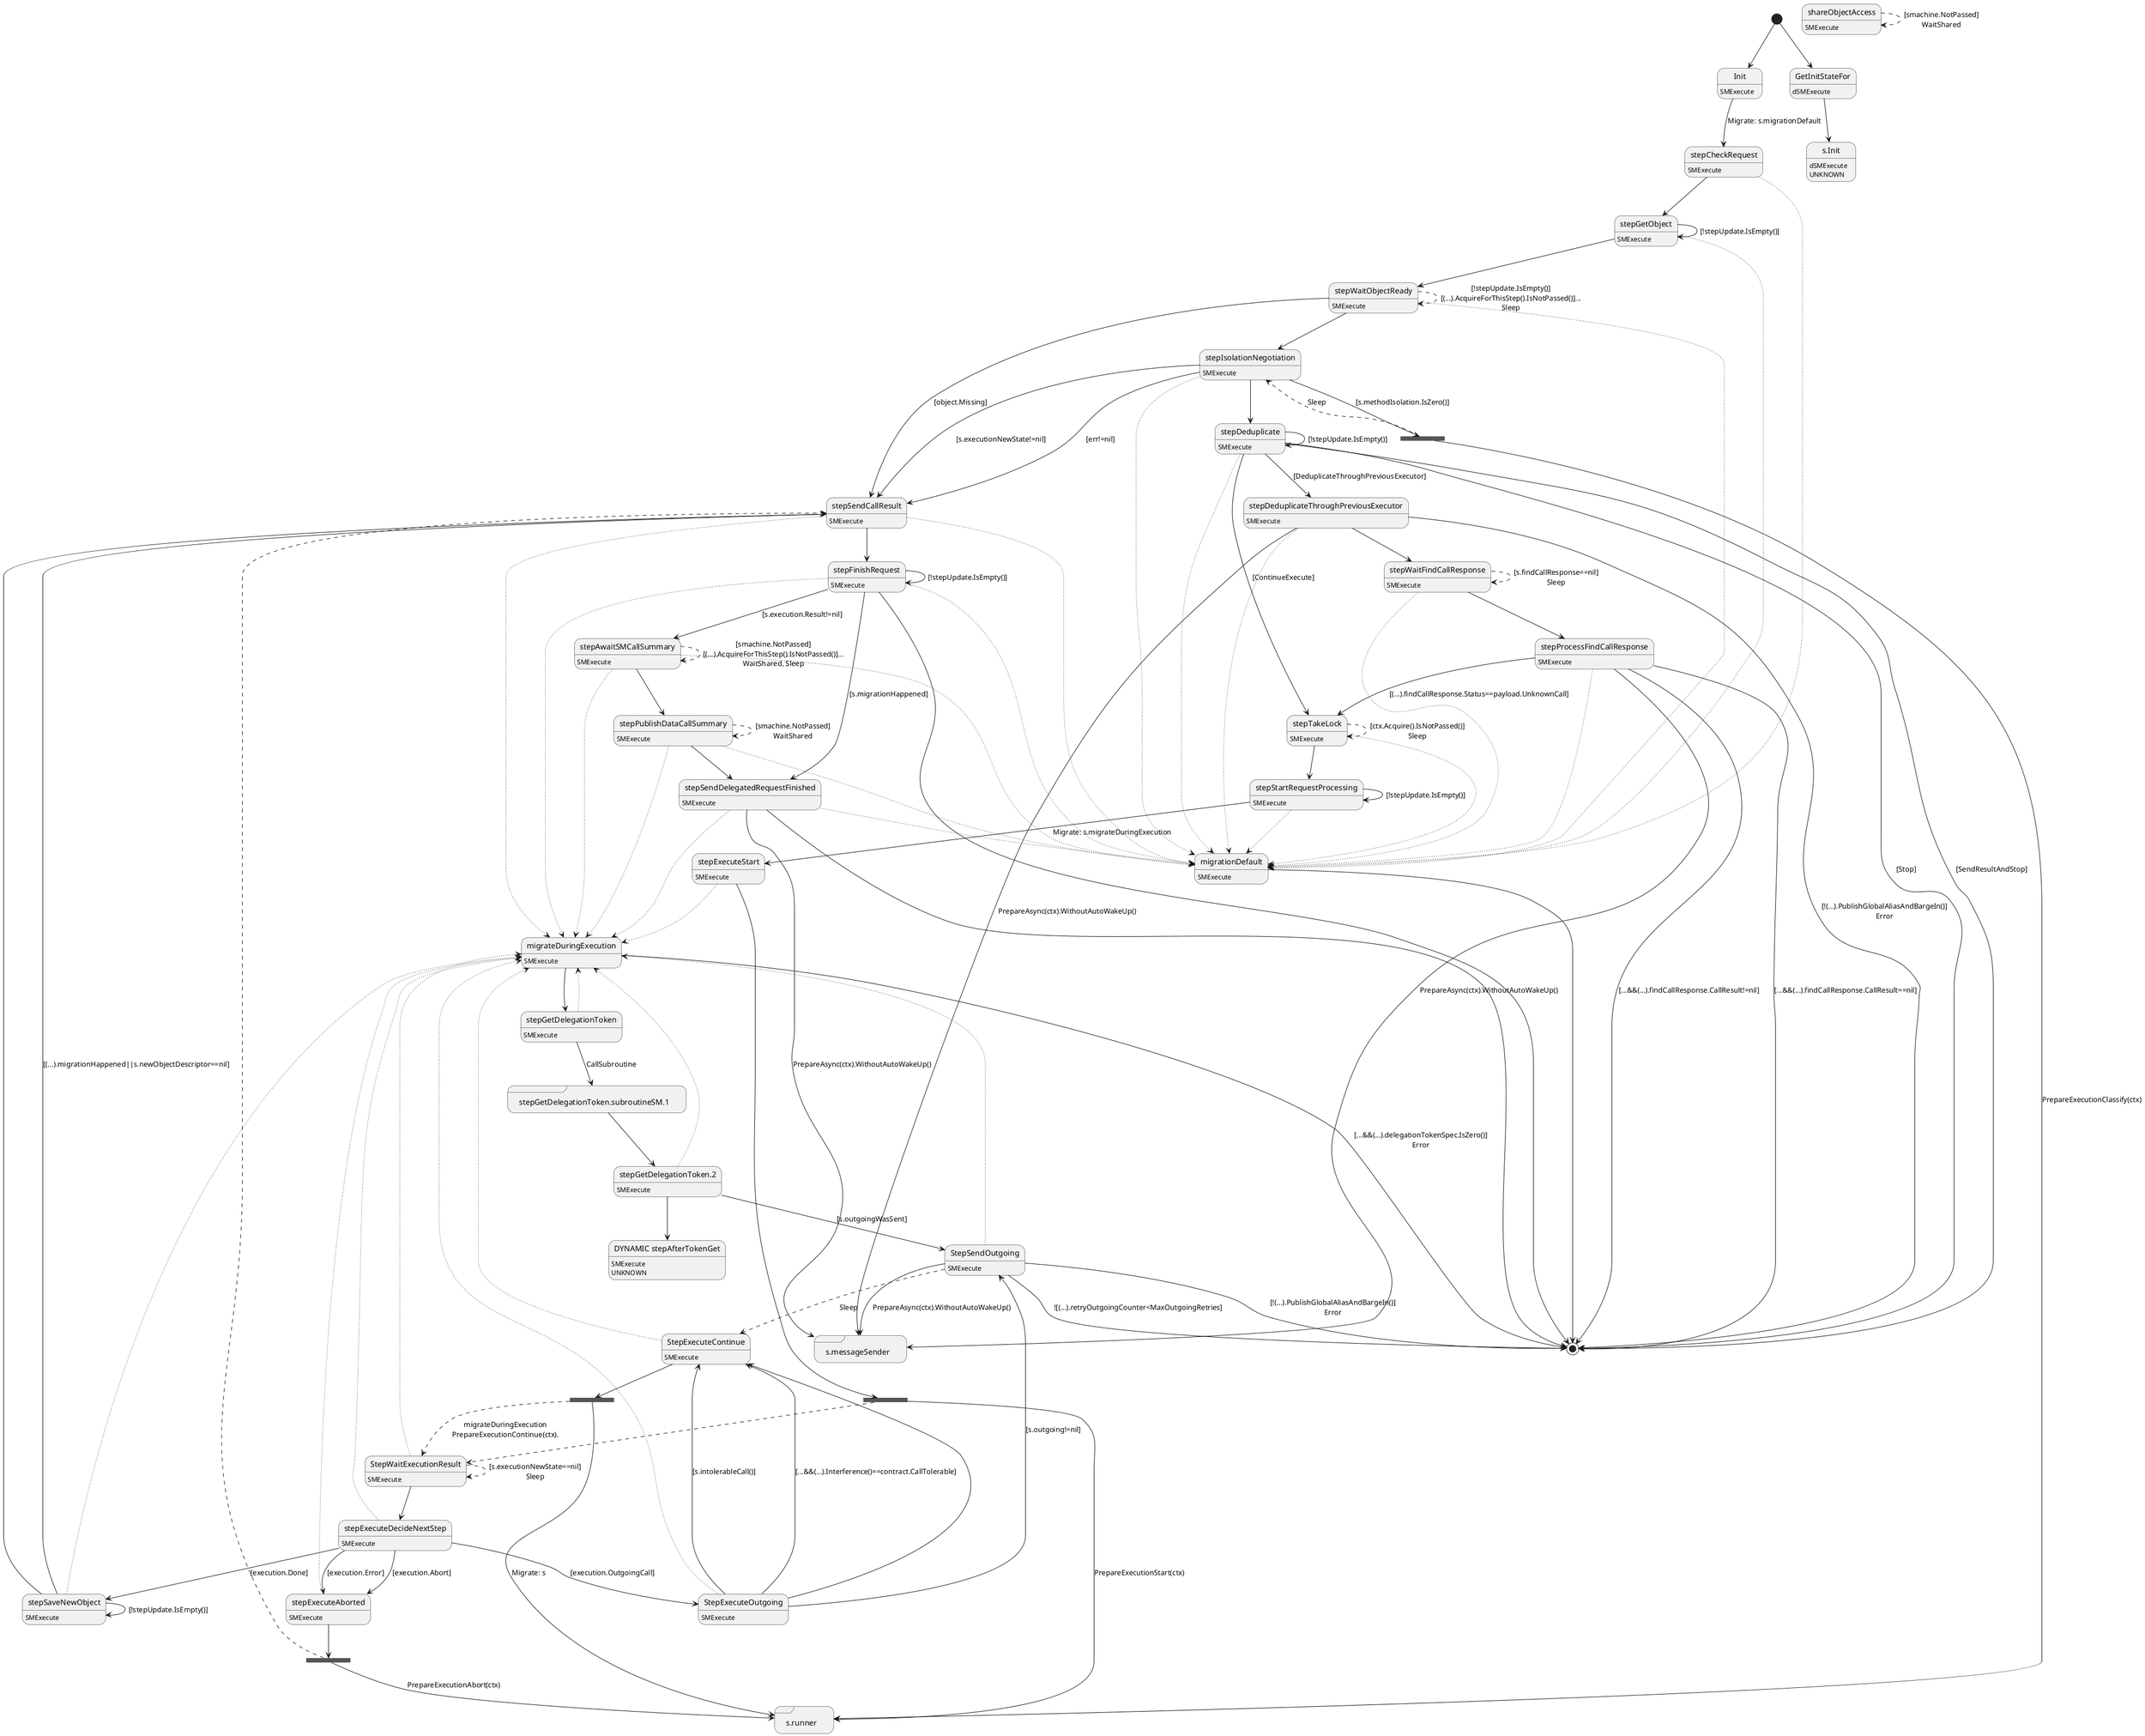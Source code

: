 @startuml
state "Init" as T01_S002
T01_S002 : SMExecute
[*] --> T01_S002
T01_S002 --> T01_S003 : Migrate: s.migrationDefault
state "StepExecuteContinue" as T01_S025
T01_S025 : SMExecute
T01_S025 --[dotted]> T01_S015
state T01_U001 <<fork>>
T01_S025 --> T01_U001
T01_U001 --> T01_S007 : Migrate: s
T01_U001 --[dashed]> T01_S020 : migrateDuringExecution\nPrepareExecutionContinue(ctx).
state "StepExecuteOutgoing" as T01_S022
T01_S022 : SMExecute
T01_S022 --[dotted]> T01_S015
T01_S022 --> T01_S025 : [s.intolerableCall()]
T01_S022 --> T01_S025 : [...&&(...).Interference()==contract.CallTolerable]
T01_S022 --> T01_S024 : [s.outgoing!=nil]
T01_S022 --> T01_S025
state "StepSendOutgoing" as T01_S024
T01_S024 : SMExecute
T01_S024 --[dotted]> T01_S015
T01_S024 --> [*] : [!(...).PublishGlobalAliasAndBargeIn()]\nError
T01_S024 --> [*] : ![(...).retryOutgoingCounter<MaxOutgoingRetries]
T01_S024 --> T01_S010 : PrepareAsync(ctx).WithoutAutoWakeUp()
T01_S024 --[dashed]> T01_S025 : Sleep
state "StepWaitExecutionResult" as T01_S020
T01_S020 : SMExecute
T01_S020 --[dotted]> T01_S015
T01_S020 --[dashed]> T01_S020 : [s.executionNewState==nil]\nSleep
T01_S020 --> T01_S021
state "migrateDuringExecution" as T01_S015
T01_S015 : SMExecute
T01_S015 --> [*] : [...&&(...).delegationTokenSpec.IsZero()]\nError
T01_S015 --> T01_S016
state "migrationDefault" as T01_S001
T01_S001 : SMExecute
T01_S001 --> [*]
state "s.messageSender" as T01_S010 <<sdlreceive>>
T01_S010 : DUPLICATE
state "s.runner" as T01_S007 <<sdlreceive>>
T01_S007 : DUPLICATE
state "shareObjectAccess" as T01_S032
T01_S032 : SMExecute
T01_S032 --[dashed]> T01_S032 : [smachine.NotPassed]\nWaitShared
state "stepAwaitSMCallSummary" as T01_S027
T01_S027 : SMExecute
T01_S027 --[dotted]> T01_S015
T01_S027 --[dotted]> T01_S001
T01_S027 --[dashed]> T01_S027 : [smachine.NotPassed]\n[(...).AcquireForThisStep().IsNotPassed()]...\nWaitShared, Sleep
T01_S027 --> T01_S028
state "stepCheckRequest" as T01_S003
T01_S003 : SMExecute
T01_S003 --[dotted]> T01_S001
T01_S003 --> T01_S004
state "stepDeduplicate" as T01_S008
T01_S008 : SMExecute
T01_S008 --[dotted]> T01_S001
T01_S008 --> T01_S008 : [!stepUpdate.IsEmpty()]
T01_S008 --> [*] : [Stop]
T01_S008 --> [*] : [SendResultAndStop]
T01_S008 --> T01_S009 : [DeduplicateThroughPreviousExecutor]
T01_S008 --> T01_S013 : [ContinueExecute]
state "stepDeduplicateThroughPreviousExecutor" as T01_S009
T01_S009 : SMExecute
T01_S009 --[dotted]> T01_S001
T01_S009 --> [*] : [!(...).PublishGlobalAliasAndBargeIn()]\nError
T01_S009 --> T01_S010 : PrepareAsync(ctx).WithoutAutoWakeUp()
T01_S009 --> T01_S011
state "stepExecuteAborted" as T01_S023
T01_S023 : SMExecute
T01_S023 --[dotted]> T01_S015
state T01_U002 <<fork>>
T01_S023 --> T01_U002
T01_U002 --> T01_S007 : PrepareExecutionAbort(ctx)
T01_U002 --[dashed]> T01_S030
state "stepExecuteDecideNextStep" as T01_S021
T01_S021 : SMExecute
T01_S021 --[dotted]> T01_S015
T01_S021 --> T01_S026 : [execution.Done]
T01_S021 --> T01_S023 : [execution.Error]
T01_S021 --> T01_S023 : [execution.Abort]
T01_S021 --> T01_S022 : [execution.OutgoingCall]
state "stepExecuteStart" as T01_S019
T01_S019 : SMExecute
T01_S019 --[dotted]> T01_S015
state T01_U003 <<fork>>
T01_S019 --> T01_U003
T01_U003 --> T01_S007 : PrepareExecutionStart(ctx)
T01_U003 --[dashed]> T01_S020
state "stepFinishRequest" as T01_S031
T01_S031 : SMExecute
T01_S031 --[dotted]> T01_S015
T01_S031 --[dotted]> T01_S001
T01_S031 --> T01_S027 : [s.execution.Result!=nil]
T01_S031 --> T01_S029 : [s.migrationHappened]
T01_S031 --> T01_S031 : [!stepUpdate.IsEmpty()]
T01_S031 --> [*]
state "stepGetDelegationToken" as T01_S016
T01_S016 : SMExecute
T01_S016 --[dotted]> T01_S015
T01_S016 --> T01_S017 : CallSubroutine
state "stepGetDelegationToken.2" as T01_S018
T01_S018 : SMExecute
T01_S018 --[dotted]> T01_S015
T01_S018 --> T01_S024 : [s.outgoingWasSent]
state "DYNAMIC stepAfterTokenGet" as T01_U004
T01_U004 : SMExecute
T01_U004 : UNKNOWN 
T01_S018 --> T01_U004
state "stepGetDelegationToken.subroutineSM.1" as T01_S017 <<sdlreceive>>
T01_S017 --> T01_S018
state "stepGetObject" as T01_S004
T01_S004 : SMExecute
T01_S004 --[dotted]> T01_S001
T01_S004 --> T01_S004 : [!stepUpdate.IsEmpty()]
T01_S004 --> T01_S005
state "stepIsolationNegotiation" as T01_S006
T01_S006 : SMExecute
T01_S006 --[dotted]> T01_S001
T01_S006 --> T01_S030 : [s.executionNewState!=nil]
state T01_U005 <<fork>>
T01_S006 --> T01_U005 : [s.methodIsolation.IsZero()]
T01_U005 --> T01_S007 : PrepareExecutionClassify(ctx)
T01_U005 --[dashed]> T01_S006 : Sleep
T01_S006 --> T01_S030 : [err!=nil]
T01_S006 --> T01_S008
state "stepProcessFindCallResponse" as T01_S012
T01_S012 : SMExecute
T01_S012 --[dotted]> T01_S001
T01_S012 --> [*] : [...&&(...).findCallResponse.CallResult==nil]
T01_S012 --> T01_S010 : PrepareAsync(ctx).WithoutAutoWakeUp()
T01_S012 --> [*] : [...&&(...).findCallResponse.CallResult!=nil]
T01_S012 --> T01_S013 : [(...).findCallResponse.Status==payload.UnknownCall]
state "stepPublishDataCallSummary" as T01_S028
T01_S028 : SMExecute
T01_S028 --[dotted]> T01_S015
T01_S028 --[dotted]> T01_S001
T01_S028 --[dashed]> T01_S028 : [smachine.NotPassed]\nWaitShared
T01_S028 --> T01_S029
state "stepSaveNewObject" as T01_S026
T01_S026 : SMExecute
T01_S026 --[dotted]> T01_S015
T01_S026 --> T01_S030 : [(...).migrationHappened||s.newObjectDescriptor==nil]
T01_S026 --> T01_S026 : [!stepUpdate.IsEmpty()]
T01_S026 --> T01_S030
state "stepSendCallResult" as T01_S030
T01_S030 : SMExecute
T01_S030 --[dotted]> T01_S015
T01_S030 --[dotted]> T01_S001
T01_S030 --> T01_S031
state "stepSendDelegatedRequestFinished" as T01_S029
T01_S029 : SMExecute
T01_S029 --[dotted]> T01_S015
T01_S029 --[dotted]> T01_S001
T01_S029 --> T01_S010 : PrepareAsync(ctx).WithoutAutoWakeUp()
T01_S029 --> [*]
state "stepStartRequestProcessing" as T01_S014
T01_S014 : SMExecute
T01_S014 --[dotted]> T01_S001
T01_S014 --> T01_S014 : [!stepUpdate.IsEmpty()]
T01_S014 --> T01_S019 : Migrate: s.migrateDuringExecution
state "stepTakeLock" as T01_S013
T01_S013 : SMExecute
T01_S013 --[dotted]> T01_S001
T01_S013 --[dashed]> T01_S013 : [ctx.Acquire().IsNotPassed()]\nSleep
T01_S013 --> T01_S014
state "stepWaitFindCallResponse" as T01_S011
T01_S011 : SMExecute
T01_S011 --[dotted]> T01_S001
T01_S011 --[dashed]> T01_S011 : [s.findCallResponse==nil]\nSleep
T01_S011 --> T01_S012
state "stepWaitObjectReady" as T01_S005
T01_S005 : SMExecute
T01_S005 --[dotted]> T01_S001
T01_S005 --[dashed]> T01_S005 : [!stepUpdate.IsEmpty()]\n[(...).AcquireForThisStep().IsNotPassed()]...\nSleep
T01_S005 --> T01_S030 : [object.Missing]
T01_S005 --> T01_S006
state "GetInitStateFor" as T00_S001
T00_S001 : dSMExecute
[*] --> T00_S001
state "s.Init" as T00_U006
T00_U006 : dSMExecute
T00_U006 : UNKNOWN 
T00_S001 --> T00_U006
@enduml
